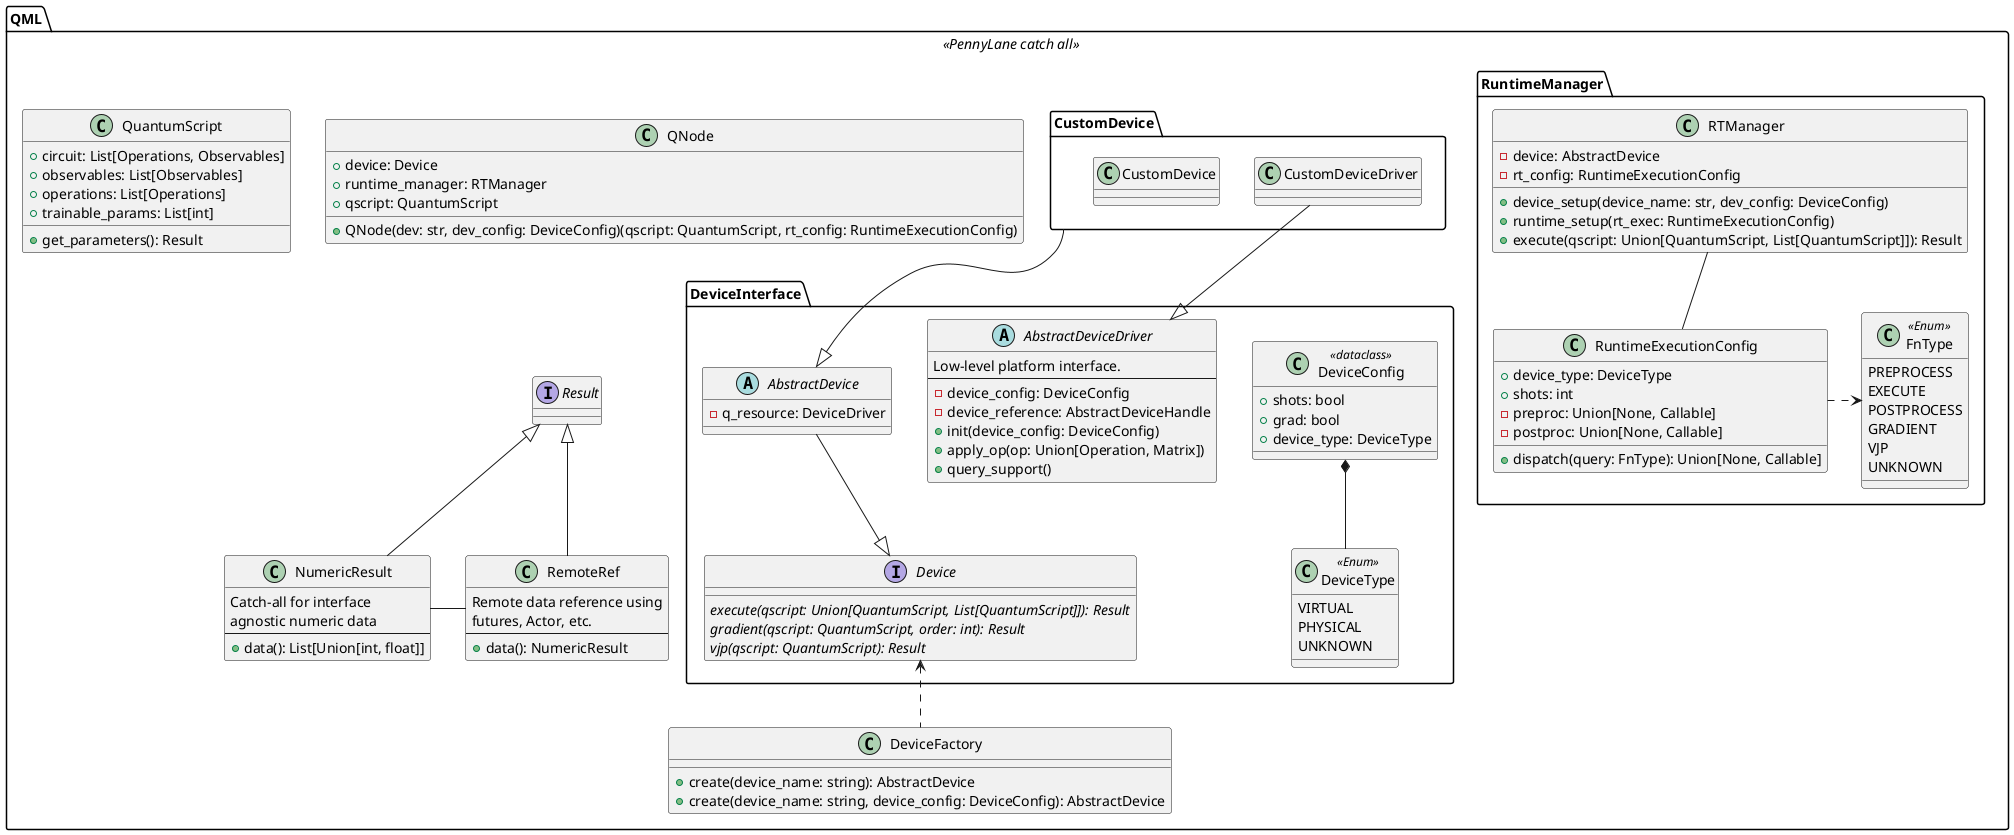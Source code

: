 @startuml

package QML <<PennyLane catch all>> {
    class QuantumScript {
        +circuit: List[Operations, Observables]
        +observables: List[Observables]
        +operations: List[Operations]
        +trainable_params: List[int]
        +get_parameters(): Result
    }

    interface Result

    class NumericResult{
        Catch-all for interface\nagnostic numeric data
        --
        +data(): List[Union[int, float]]
    }

    class RemoteRef{
        Remote data reference using
        futures, Actor, etc.
        --
        +data(): NumericResult
    }

    class QNode {
        +device: Device
        +runtime_manager: RTManager
        +qscript: QuantumScript
        +QNode(dev: str, dev_config: DeviceConfig)(qscript: QuantumScript, rt_config: RuntimeExecutionConfig)
    }

    package DeviceInterface <<Folder>> {
        class DeviceType <<Enum>>{
            VIRTUAL
            PHYSICAL
            UNKNOWN
        }
        class DeviceConfig <<dataclass>>{
            +shots: bool
            +grad: bool
            +device_type: DeviceType
        }
        abstract class AbstractDeviceDriver{
            Low-level platform interface.
            --
            -device_config: DeviceConfig
            -device_reference: AbstractDeviceHandle
            +init(device_config: DeviceConfig)
            +apply_op(op: Union[Operation, Matrix])
            +query_support()
        }

        interface Device{
            {abstract} execute(qscript: Union[QuantumScript, List[QuantumScript]]): Result
            {abstract} gradient(qscript: QuantumScript, order: int): Result
            {abstract} vjp(qscript: QuantumScript): Result
        }

        abstract class AbstractDevice{
            -q_resource: DeviceDriver
        }
    }

    package RuntimeManager <<Folder>> {
        class RTManager{
            -device: AbstractDevice
            -rt_config: RuntimeExecutionConfig
            +device_setup(device_name: str, dev_config: DeviceConfig)
            +runtime_setup(rt_exec: RuntimeExecutionConfig)
            +execute(qscript: Union[QuantumScript, List[QuantumScript]]): Result
        }

        class FnType <<Enum>>{
            PREPROCESS
            'PREPROCESS_TRACED
            EXECUTE
            'POSTPROCESS_TRACED
            POSTPROCESS
            GRADIENT
            VJP
            UNKNOWN
        }

        class RuntimeExecutionConfig {
            +device_type: DeviceType
            +shots: int
            -preproc: Union[None, Callable]
            '-preproc_traced: Union[None, Callable]
            -postproc: Union[None, Callable]
            '-postproc_traced: Union[None, Callable]
            +dispatch(query: FnType): Union[None, Callable]
        }
    }

    package CustomDevice <<Folder>> {
        class CustomDeviceDriver {
        }
        class CustomDevice {
        }
    }

    'QNode ..> Device
    'QNode ..> RTManager
    'QNode ..> QuantumScript

    RemoteRef -l- NumericResult

    Result <|-- NumericResult
    Result <|-- RemoteRef

    'QuantumScript .l.> Result

    CustomDeviceDriver --|> AbstractDeviceDriver
    CustomDevice --|> AbstractDevice

    RuntimeExecutionConfig .r.> FnType
    RTManager -- RuntimeExecutionConfig
    'Manager ..> DeviceFactory
    'Manager ..> AbstractDevice
    'Manager ..> Result
    'Manager ..> QuantumScript

    AbstractDevice --|> Device

    DeviceConfig *-- DeviceType

    'AbstractDevice ..> Result
    'AbstractDevice *-- DeviceDriver : optional
    'DeviceDriver o-- DeviceConfig

    class DeviceFactory{
        +create(device_name: string): AbstractDevice
        +create(device_name: string, device_config: DeviceConfig): AbstractDevice
    }
    DeviceFactory .u.> Device

    Result -u[hidden]- QNode

}

@enduml
